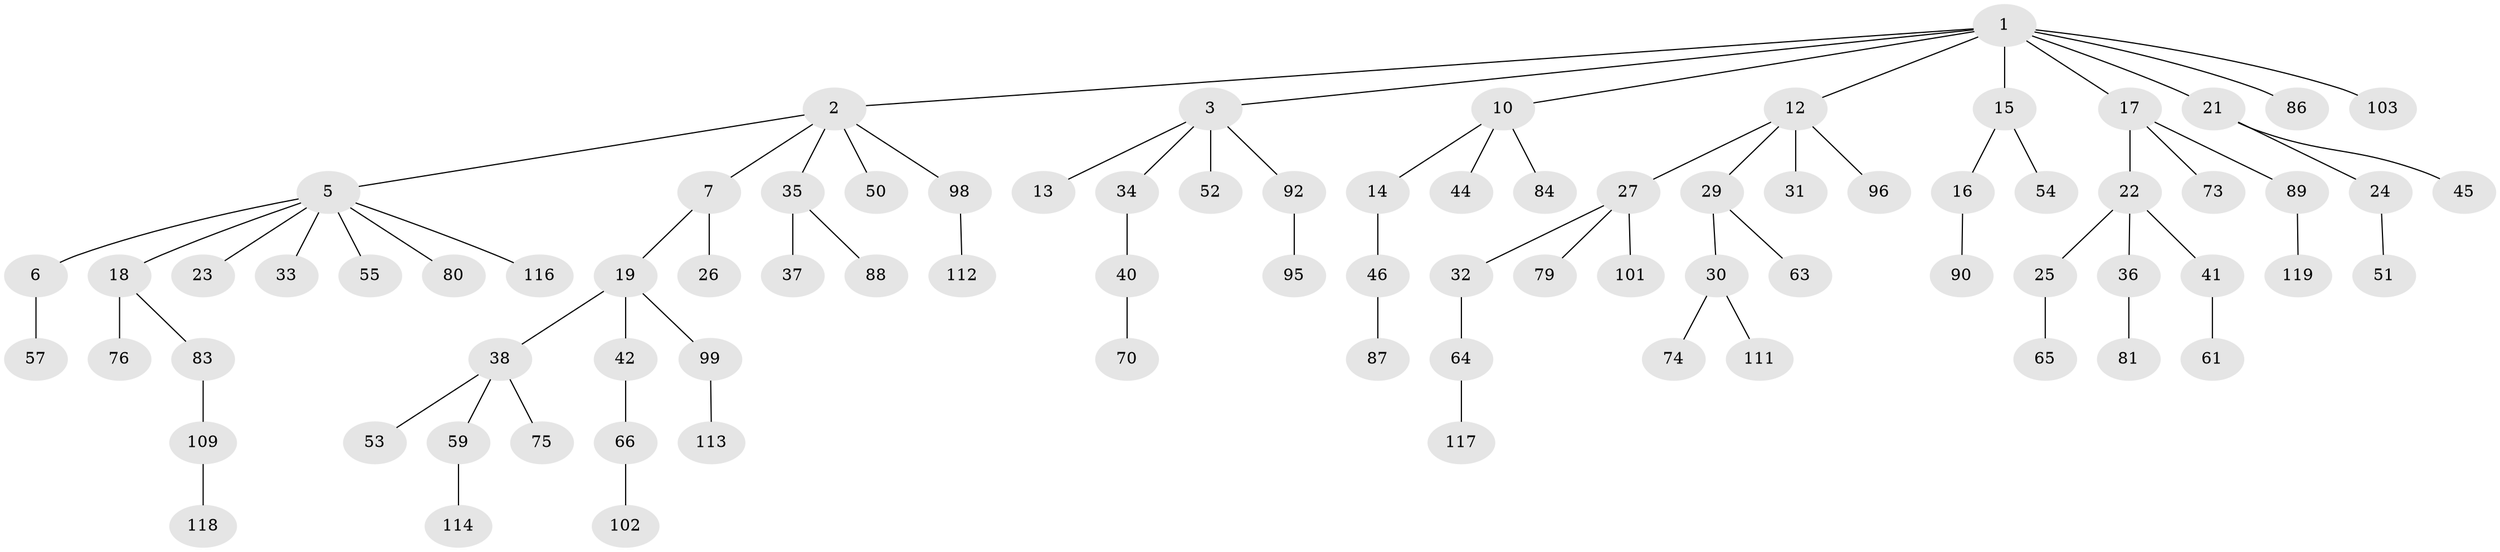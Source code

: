 // Generated by graph-tools (version 1.1) at 2025/24/03/03/25 07:24:08]
// undirected, 83 vertices, 82 edges
graph export_dot {
graph [start="1"]
  node [color=gray90,style=filled];
  1 [super="+48"];
  2 [super="+4"];
  3 [super="+11"];
  5 [super="+9"];
  6 [super="+39"];
  7 [super="+8"];
  10 [super="+56"];
  12 [super="+20"];
  13;
  14;
  15;
  16 [super="+85"];
  17 [super="+47"];
  18 [super="+60"];
  19 [super="+72"];
  21 [super="+107"];
  22 [super="+62"];
  23;
  24;
  25 [super="+100"];
  26 [super="+110"];
  27 [super="+28"];
  29;
  30 [super="+91"];
  31;
  32 [super="+43"];
  33;
  34 [super="+49"];
  35 [super="+68"];
  36;
  37;
  38 [super="+58"];
  40;
  41;
  42 [super="+108"];
  44;
  45;
  46;
  50;
  51 [super="+69"];
  52;
  53 [super="+77"];
  54 [super="+71"];
  55 [super="+94"];
  57 [super="+106"];
  59 [super="+82"];
  61;
  63;
  64 [super="+105"];
  65;
  66 [super="+67"];
  70;
  73;
  74 [super="+93"];
  75 [super="+78"];
  76;
  79;
  80;
  81;
  83;
  84;
  86 [super="+97"];
  87;
  88;
  89 [super="+115"];
  90;
  92;
  95;
  96;
  98;
  99 [super="+104"];
  101;
  102;
  103;
  109;
  111;
  112;
  113;
  114;
  116;
  117;
  118;
  119;
  1 -- 2;
  1 -- 3;
  1 -- 10;
  1 -- 12;
  1 -- 15;
  1 -- 17;
  1 -- 21;
  1 -- 103;
  1 -- 86;
  2 -- 5;
  2 -- 7;
  2 -- 35;
  2 -- 50;
  2 -- 98;
  3 -- 52;
  3 -- 92;
  3 -- 34;
  3 -- 13;
  5 -- 6;
  5 -- 18;
  5 -- 23;
  5 -- 33;
  5 -- 55;
  5 -- 80;
  5 -- 116;
  6 -- 57;
  7 -- 26;
  7 -- 19;
  10 -- 14;
  10 -- 44;
  10 -- 84;
  12 -- 96;
  12 -- 27;
  12 -- 29;
  12 -- 31;
  14 -- 46;
  15 -- 16;
  15 -- 54;
  16 -- 90;
  17 -- 22;
  17 -- 73;
  17 -- 89;
  18 -- 76;
  18 -- 83;
  19 -- 38;
  19 -- 42;
  19 -- 99;
  21 -- 24;
  21 -- 45;
  22 -- 25;
  22 -- 36;
  22 -- 41;
  24 -- 51;
  25 -- 65;
  27 -- 79;
  27 -- 32;
  27 -- 101;
  29 -- 30;
  29 -- 63;
  30 -- 74;
  30 -- 111;
  32 -- 64;
  34 -- 40;
  35 -- 37;
  35 -- 88;
  36 -- 81;
  38 -- 53;
  38 -- 59;
  38 -- 75;
  40 -- 70;
  41 -- 61;
  42 -- 66;
  46 -- 87;
  59 -- 114;
  64 -- 117;
  66 -- 102;
  83 -- 109;
  89 -- 119;
  92 -- 95;
  98 -- 112;
  99 -- 113;
  109 -- 118;
}
